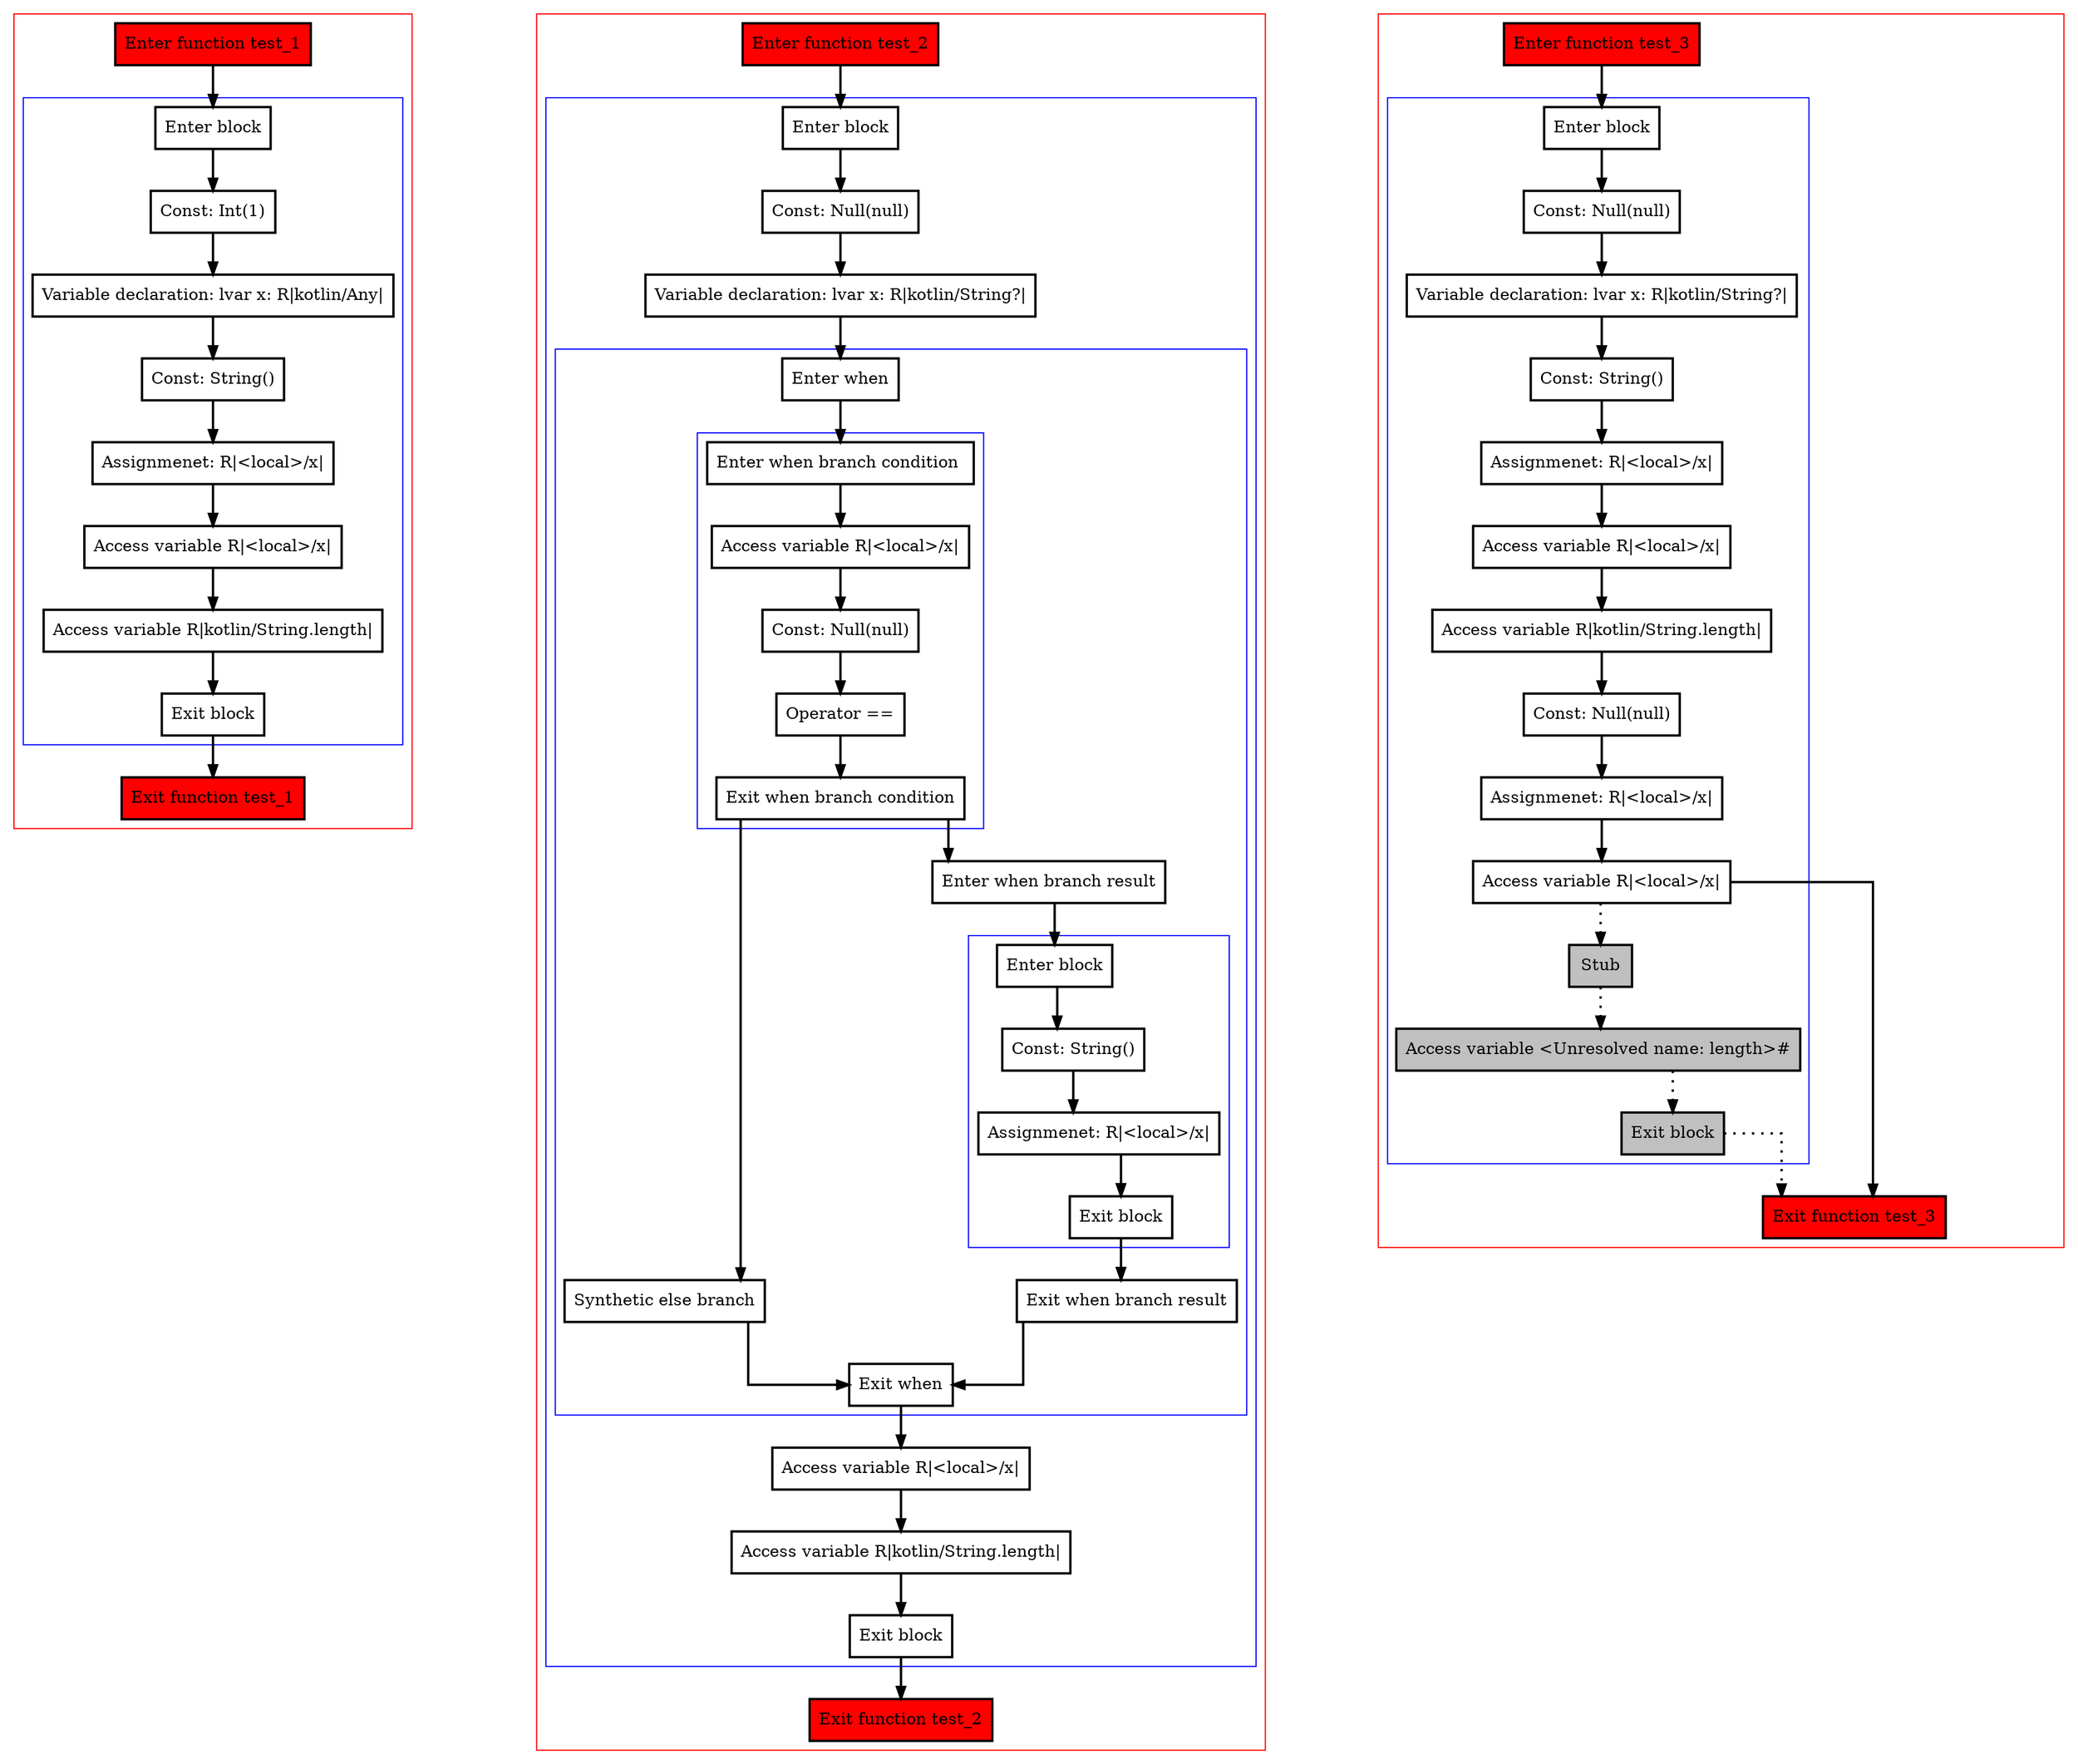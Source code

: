 digraph smartcastAfterReassignment_kt {
  graph [splines=ortho nodesep=3]
  node [shape=box penwidth=2]
  edge [penwidth=2]

  subgraph cluster_0 {
    color=red
    0 [label="Enter function test_1" style="filled" fillcolor=red];
    subgraph cluster_1 {
      color=blue
      1 [label="Enter block"];
      2 [label="Const: Int(1)"];
      3 [label="Variable declaration: lvar x: R|kotlin/Any|"];
      4 [label="Const: String()"];
      5 [label="Assignmenet: R|<local>/x|"];
      6 [label="Access variable R|<local>/x|"];
      7 [label="Access variable R|kotlin/String.length|"];
      8 [label="Exit block"];
    }
    9 [label="Exit function test_1" style="filled" fillcolor=red];
  }

  0 -> {1};
  1 -> {2};
  2 -> {3};
  3 -> {4};
  4 -> {5};
  5 -> {6};
  6 -> {7};
  7 -> {8};
  8 -> {9};

  subgraph cluster_2 {
    color=red
    10 [label="Enter function test_2" style="filled" fillcolor=red];
    subgraph cluster_3 {
      color=blue
      11 [label="Enter block"];
      12 [label="Const: Null(null)"];
      13 [label="Variable declaration: lvar x: R|kotlin/String?|"];
      subgraph cluster_4 {
        color=blue
        14 [label="Enter when"];
        subgraph cluster_5 {
          color=blue
          15 [label="Enter when branch condition "];
          16 [label="Access variable R|<local>/x|"];
          17 [label="Const: Null(null)"];
          18 [label="Operator =="];
          19 [label="Exit when branch condition"];
        }
        20 [label="Synthetic else branch"];
        21 [label="Enter when branch result"];
        subgraph cluster_6 {
          color=blue
          22 [label="Enter block"];
          23 [label="Const: String()"];
          24 [label="Assignmenet: R|<local>/x|"];
          25 [label="Exit block"];
        }
        26 [label="Exit when branch result"];
        27 [label="Exit when"];
      }
      28 [label="Access variable R|<local>/x|"];
      29 [label="Access variable R|kotlin/String.length|"];
      30 [label="Exit block"];
    }
    31 [label="Exit function test_2" style="filled" fillcolor=red];
  }

  10 -> {11};
  11 -> {12};
  12 -> {13};
  13 -> {14};
  14 -> {15};
  15 -> {16};
  16 -> {17};
  17 -> {18};
  18 -> {19};
  19 -> {21 20};
  20 -> {27};
  21 -> {22};
  22 -> {23};
  23 -> {24};
  24 -> {25};
  25 -> {26};
  26 -> {27};
  27 -> {28};
  28 -> {29};
  29 -> {30};
  30 -> {31};

  subgraph cluster_7 {
    color=red
    32 [label="Enter function test_3" style="filled" fillcolor=red];
    subgraph cluster_8 {
      color=blue
      33 [label="Enter block"];
      34 [label="Const: Null(null)"];
      35 [label="Variable declaration: lvar x: R|kotlin/String?|"];
      36 [label="Const: String()"];
      37 [label="Assignmenet: R|<local>/x|"];
      38 [label="Access variable R|<local>/x|"];
      39 [label="Access variable R|kotlin/String.length|"];
      40 [label="Const: Null(null)"];
      41 [label="Assignmenet: R|<local>/x|"];
      42 [label="Access variable R|<local>/x|"];
      43 [label="Stub" style="filled" fillcolor=gray];
      44 [label="Access variable <Unresolved name: length>#" style="filled" fillcolor=gray];
      45 [label="Exit block" style="filled" fillcolor=gray];
    }
    46 [label="Exit function test_3" style="filled" fillcolor=red];
  }

  32 -> {33};
  33 -> {34};
  34 -> {35};
  35 -> {36};
  36 -> {37};
  37 -> {38};
  38 -> {39};
  39 -> {40};
  40 -> {41};
  41 -> {42};
  42 -> {46};
  42 -> {43} [style=dotted];
  43 -> {44} [style=dotted];
  44 -> {45} [style=dotted];
  45 -> {46} [style=dotted];

}
